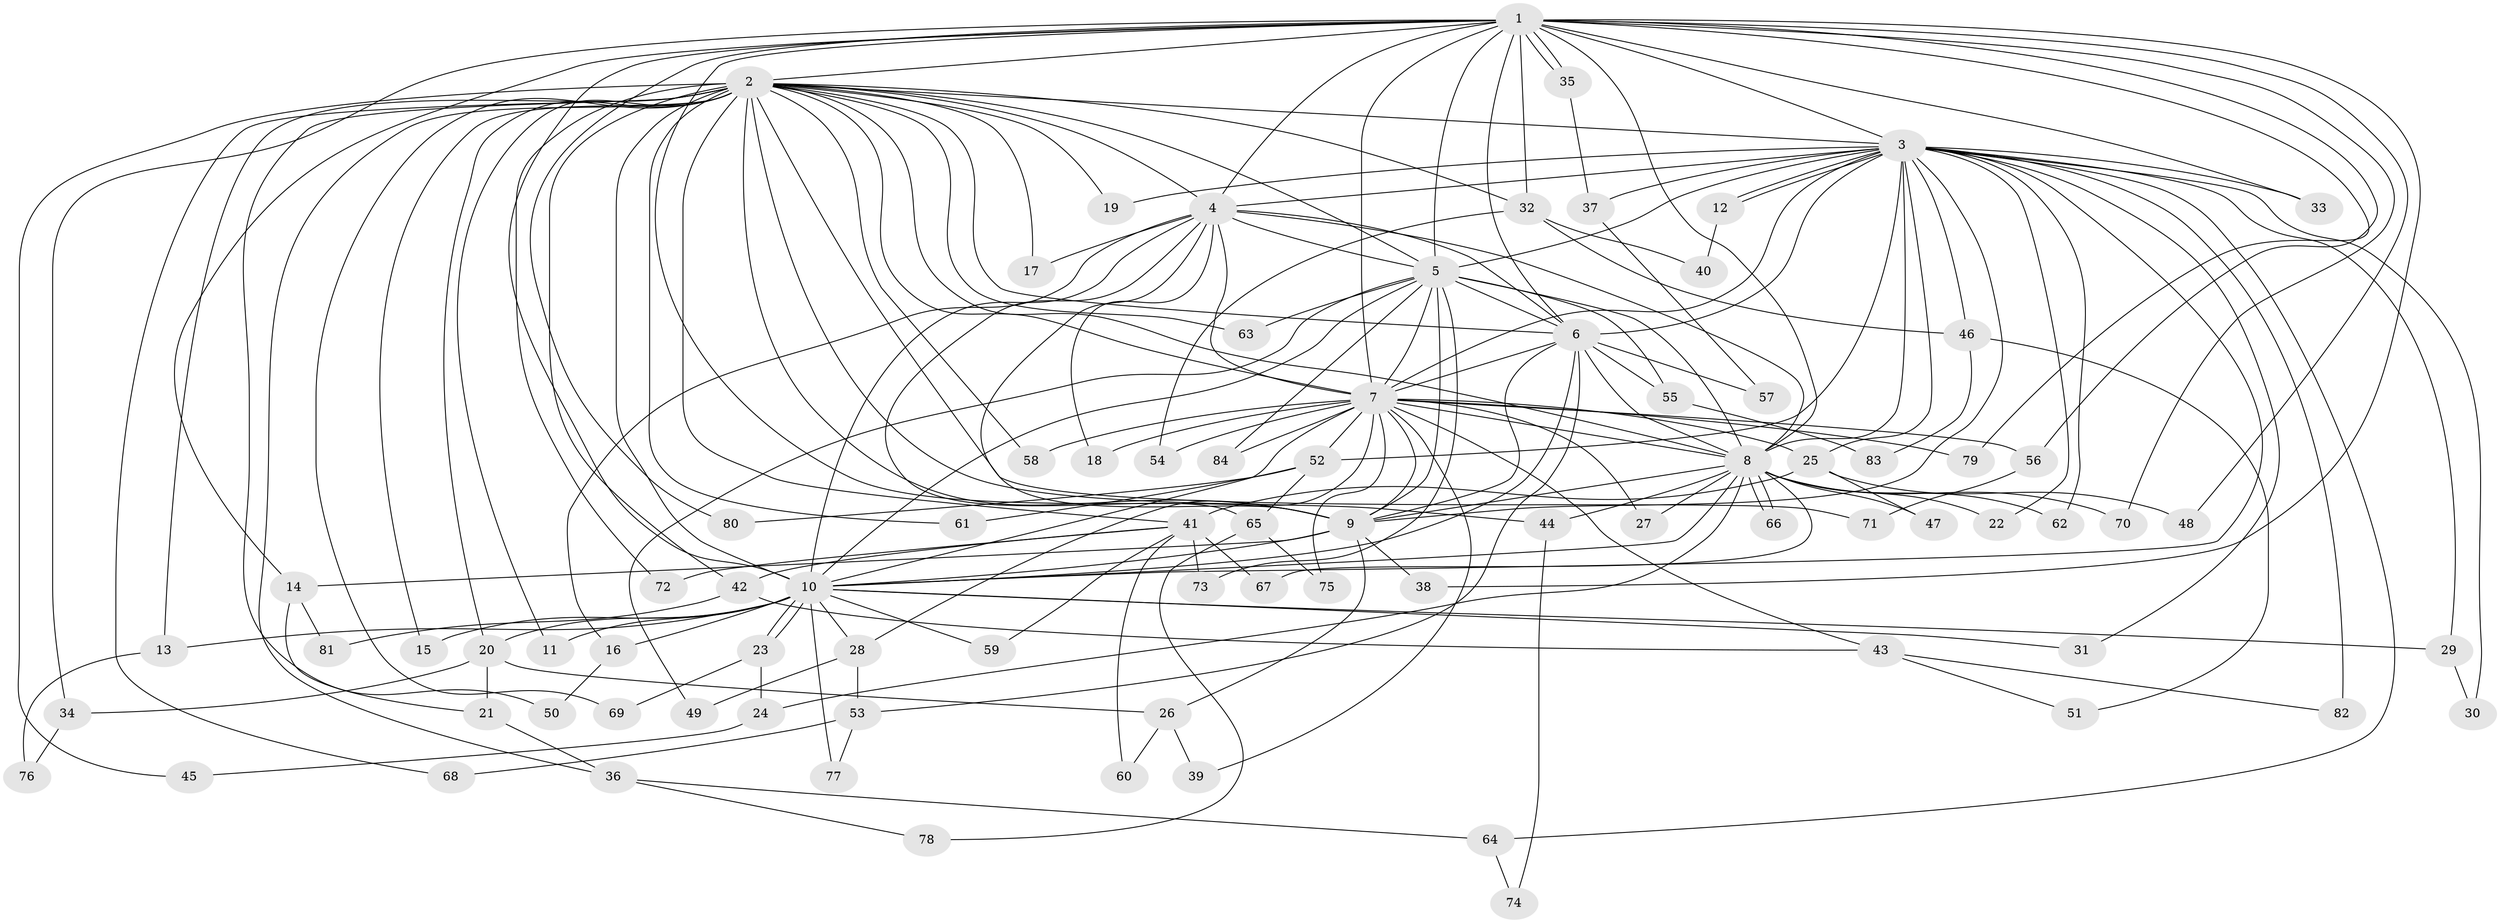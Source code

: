 // coarse degree distribution, {19: 0.016666666666666666, 25: 0.016666666666666666, 22: 0.016666666666666666, 14: 0.03333333333333333, 18: 0.03333333333333333, 17: 0.016666666666666666, 3: 0.15, 4: 0.13333333333333333, 2: 0.5166666666666667, 6: 0.03333333333333333, 11: 0.016666666666666666, 5: 0.016666666666666666}
// Generated by graph-tools (version 1.1) at 2025/51/02/27/25 19:51:43]
// undirected, 84 vertices, 193 edges
graph export_dot {
graph [start="1"]
  node [color=gray90,style=filled];
  1;
  2;
  3;
  4;
  5;
  6;
  7;
  8;
  9;
  10;
  11;
  12;
  13;
  14;
  15;
  16;
  17;
  18;
  19;
  20;
  21;
  22;
  23;
  24;
  25;
  26;
  27;
  28;
  29;
  30;
  31;
  32;
  33;
  34;
  35;
  36;
  37;
  38;
  39;
  40;
  41;
  42;
  43;
  44;
  45;
  46;
  47;
  48;
  49;
  50;
  51;
  52;
  53;
  54;
  55;
  56;
  57;
  58;
  59;
  60;
  61;
  62;
  63;
  64;
  65;
  66;
  67;
  68;
  69;
  70;
  71;
  72;
  73;
  74;
  75;
  76;
  77;
  78;
  79;
  80;
  81;
  82;
  83;
  84;
  1 -- 2;
  1 -- 3;
  1 -- 4;
  1 -- 5;
  1 -- 6;
  1 -- 7;
  1 -- 8;
  1 -- 9;
  1 -- 10;
  1 -- 14;
  1 -- 32;
  1 -- 33;
  1 -- 34;
  1 -- 35;
  1 -- 35;
  1 -- 38;
  1 -- 48;
  1 -- 56;
  1 -- 70;
  1 -- 79;
  1 -- 80;
  2 -- 3;
  2 -- 4;
  2 -- 5;
  2 -- 6;
  2 -- 7;
  2 -- 8;
  2 -- 9;
  2 -- 10;
  2 -- 11;
  2 -- 13;
  2 -- 15;
  2 -- 17;
  2 -- 19;
  2 -- 20;
  2 -- 32;
  2 -- 36;
  2 -- 41;
  2 -- 42;
  2 -- 44;
  2 -- 45;
  2 -- 50;
  2 -- 58;
  2 -- 61;
  2 -- 63;
  2 -- 68;
  2 -- 69;
  2 -- 71;
  2 -- 72;
  3 -- 4;
  3 -- 5;
  3 -- 6;
  3 -- 7;
  3 -- 8;
  3 -- 9;
  3 -- 10;
  3 -- 12;
  3 -- 12;
  3 -- 19;
  3 -- 22;
  3 -- 25;
  3 -- 29;
  3 -- 30;
  3 -- 31;
  3 -- 33;
  3 -- 37;
  3 -- 46;
  3 -- 52;
  3 -- 62;
  3 -- 64;
  3 -- 82;
  4 -- 5;
  4 -- 6;
  4 -- 7;
  4 -- 8;
  4 -- 9;
  4 -- 10;
  4 -- 16;
  4 -- 17;
  4 -- 18;
  4 -- 65;
  5 -- 6;
  5 -- 7;
  5 -- 8;
  5 -- 9;
  5 -- 10;
  5 -- 49;
  5 -- 55;
  5 -- 63;
  5 -- 73;
  5 -- 84;
  6 -- 7;
  6 -- 8;
  6 -- 9;
  6 -- 10;
  6 -- 53;
  6 -- 55;
  6 -- 57;
  7 -- 8;
  7 -- 9;
  7 -- 10;
  7 -- 18;
  7 -- 25;
  7 -- 27;
  7 -- 28;
  7 -- 39;
  7 -- 43;
  7 -- 52;
  7 -- 54;
  7 -- 56;
  7 -- 58;
  7 -- 75;
  7 -- 79;
  7 -- 84;
  8 -- 9;
  8 -- 10;
  8 -- 22;
  8 -- 24;
  8 -- 27;
  8 -- 44;
  8 -- 47;
  8 -- 62;
  8 -- 66;
  8 -- 66;
  8 -- 67;
  8 -- 70;
  9 -- 10;
  9 -- 14;
  9 -- 26;
  9 -- 38;
  10 -- 11;
  10 -- 13;
  10 -- 15;
  10 -- 16;
  10 -- 20;
  10 -- 23;
  10 -- 23;
  10 -- 28;
  10 -- 29;
  10 -- 31;
  10 -- 59;
  10 -- 77;
  12 -- 40;
  13 -- 76;
  14 -- 21;
  14 -- 81;
  16 -- 50;
  20 -- 21;
  20 -- 26;
  20 -- 34;
  21 -- 36;
  23 -- 24;
  23 -- 69;
  24 -- 45;
  25 -- 41;
  25 -- 47;
  25 -- 48;
  26 -- 39;
  26 -- 60;
  28 -- 49;
  28 -- 53;
  29 -- 30;
  32 -- 40;
  32 -- 46;
  32 -- 54;
  34 -- 76;
  35 -- 37;
  36 -- 64;
  36 -- 78;
  37 -- 57;
  41 -- 42;
  41 -- 59;
  41 -- 60;
  41 -- 67;
  41 -- 72;
  41 -- 73;
  42 -- 43;
  42 -- 81;
  43 -- 51;
  43 -- 82;
  44 -- 74;
  46 -- 51;
  46 -- 83;
  52 -- 61;
  52 -- 65;
  52 -- 80;
  53 -- 68;
  53 -- 77;
  55 -- 83;
  56 -- 71;
  64 -- 74;
  65 -- 75;
  65 -- 78;
}
